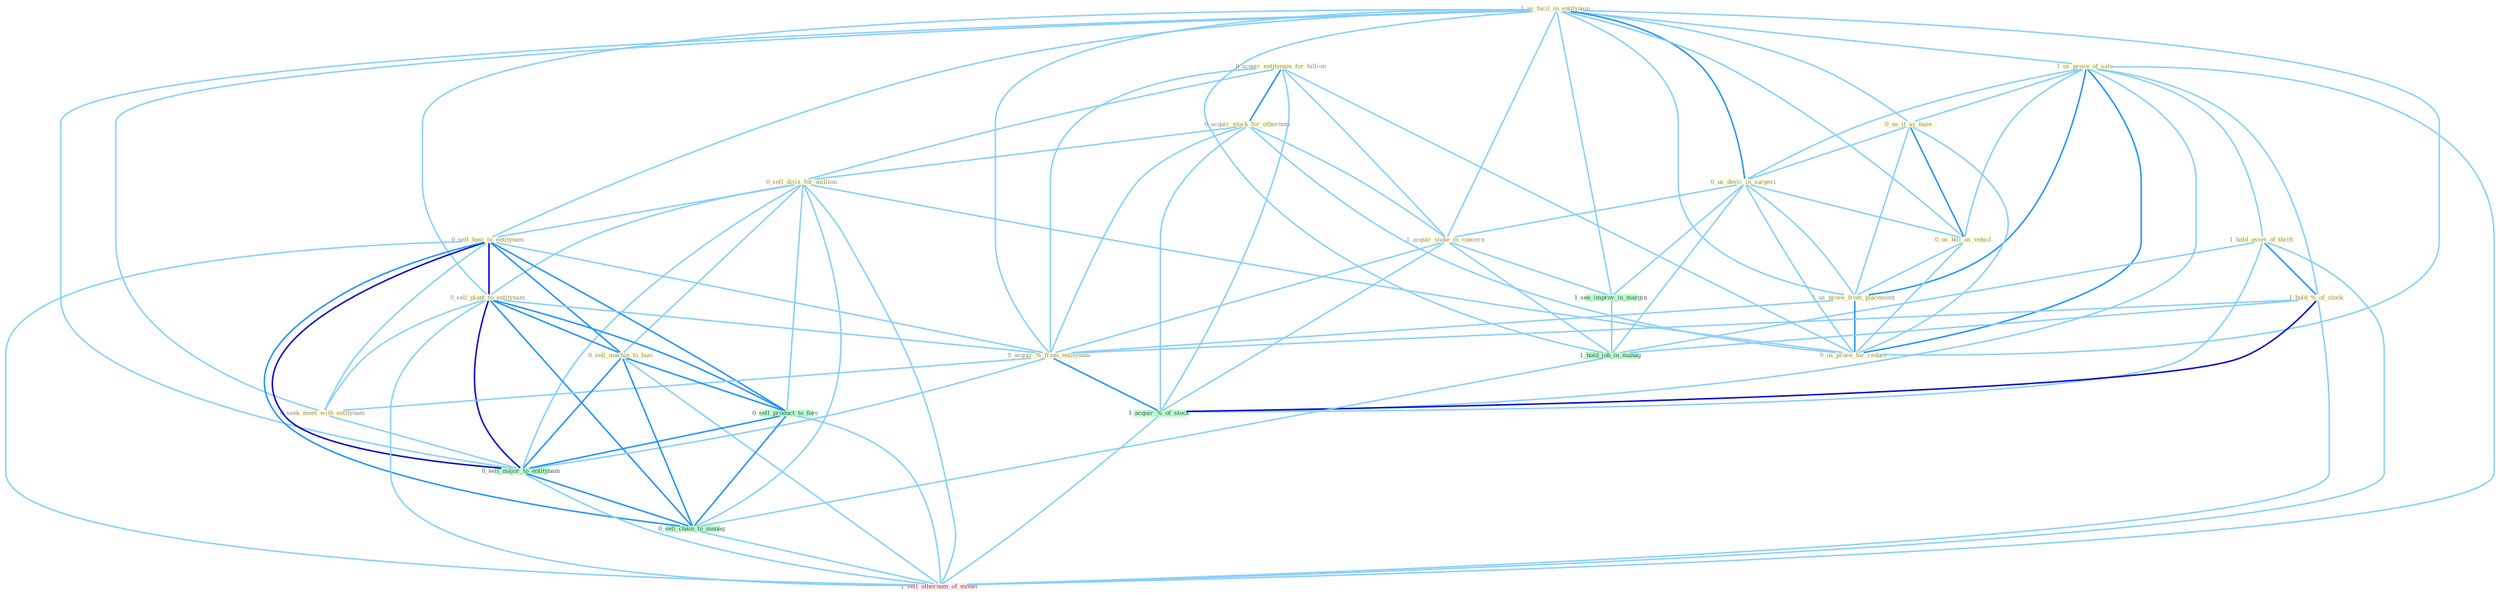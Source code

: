 Graph G{ 
    node
    [shape=polygon,style=filled,width=.5,height=.06,color="#BDFCC9",fixedsize=true,fontsize=4,
    fontcolor="#2f4f4f"];
    {node
    [color="#ffffe0", fontcolor="#8b7d6b"] "1_us_facil_in_entitynam " "0_acquir_entitynam_for_billion " "0_acquir_stock_for_othernum " "0_sell_divis_for_million " "1_us_proce_of_sale " "0_us_it_as_base " "0_sell_busi_to_entitynam " "0_us_devic_in_surgeri " "1_acquir_stake_in_concern " "0_sell_plant_to_entitynam " "0_us_bill_as_vehicl " "1_hold_asset_of_thrift " "1_us_proce_from_placement " "1_hold_%_of_stock " "0_acquir_%_from_entitynam " "0_seek_meet_with_entitynam " "0_us_proce_for_reduct " "0_sell_machin_to_busi "}
{node [color="#fff0f5", fontcolor="#b22222"] "1_sell_othernum_of_model "}
edge [color="#B0E2FF"];

	"1_us_facil_in_entitynam " -- "1_us_proce_of_sale " [w="1", color="#87cefa" ];
	"1_us_facil_in_entitynam " -- "0_us_it_as_base " [w="1", color="#87cefa" ];
	"1_us_facil_in_entitynam " -- "0_sell_busi_to_entitynam " [w="1", color="#87cefa" ];
	"1_us_facil_in_entitynam " -- "0_us_devic_in_surgeri " [w="2", color="#1e90ff" , len=0.8];
	"1_us_facil_in_entitynam " -- "1_acquir_stake_in_concern " [w="1", color="#87cefa" ];
	"1_us_facil_in_entitynam " -- "0_sell_plant_to_entitynam " [w="1", color="#87cefa" ];
	"1_us_facil_in_entitynam " -- "0_us_bill_as_vehicl " [w="1", color="#87cefa" ];
	"1_us_facil_in_entitynam " -- "1_us_proce_from_placement " [w="1", color="#87cefa" ];
	"1_us_facil_in_entitynam " -- "0_acquir_%_from_entitynam " [w="1", color="#87cefa" ];
	"1_us_facil_in_entitynam " -- "0_seek_meet_with_entitynam " [w="1", color="#87cefa" ];
	"1_us_facil_in_entitynam " -- "0_us_proce_for_reduct " [w="1", color="#87cefa" ];
	"1_us_facil_in_entitynam " -- "1_see_improv_in_margin " [w="1", color="#87cefa" ];
	"1_us_facil_in_entitynam " -- "1_hold_job_in_manag " [w="1", color="#87cefa" ];
	"1_us_facil_in_entitynam " -- "0_sell_major_to_entitynam " [w="1", color="#87cefa" ];
	"0_acquir_entitynam_for_billion " -- "0_acquir_stock_for_othernum " [w="2", color="#1e90ff" , len=0.8];
	"0_acquir_entitynam_for_billion " -- "0_sell_divis_for_million " [w="1", color="#87cefa" ];
	"0_acquir_entitynam_for_billion " -- "1_acquir_stake_in_concern " [w="1", color="#87cefa" ];
	"0_acquir_entitynam_for_billion " -- "0_acquir_%_from_entitynam " [w="1", color="#87cefa" ];
	"0_acquir_entitynam_for_billion " -- "0_us_proce_for_reduct " [w="1", color="#87cefa" ];
	"0_acquir_entitynam_for_billion " -- "1_acquir_%_of_stock " [w="1", color="#87cefa" ];
	"0_acquir_stock_for_othernum " -- "0_sell_divis_for_million " [w="1", color="#87cefa" ];
	"0_acquir_stock_for_othernum " -- "1_acquir_stake_in_concern " [w="1", color="#87cefa" ];
	"0_acquir_stock_for_othernum " -- "0_acquir_%_from_entitynam " [w="1", color="#87cefa" ];
	"0_acquir_stock_for_othernum " -- "0_us_proce_for_reduct " [w="1", color="#87cefa" ];
	"0_acquir_stock_for_othernum " -- "1_acquir_%_of_stock " [w="1", color="#87cefa" ];
	"0_sell_divis_for_million " -- "0_sell_busi_to_entitynam " [w="1", color="#87cefa" ];
	"0_sell_divis_for_million " -- "0_sell_plant_to_entitynam " [w="1", color="#87cefa" ];
	"0_sell_divis_for_million " -- "0_us_proce_for_reduct " [w="1", color="#87cefa" ];
	"0_sell_divis_for_million " -- "0_sell_machin_to_busi " [w="1", color="#87cefa" ];
	"0_sell_divis_for_million " -- "0_sell_product_to_forc " [w="1", color="#87cefa" ];
	"0_sell_divis_for_million " -- "0_sell_major_to_entitynam " [w="1", color="#87cefa" ];
	"0_sell_divis_for_million " -- "0_sell_chain_to_manag " [w="1", color="#87cefa" ];
	"0_sell_divis_for_million " -- "1_sell_othernum_of_model " [w="1", color="#87cefa" ];
	"1_us_proce_of_sale " -- "0_us_it_as_base " [w="1", color="#87cefa" ];
	"1_us_proce_of_sale " -- "0_us_devic_in_surgeri " [w="1", color="#87cefa" ];
	"1_us_proce_of_sale " -- "0_us_bill_as_vehicl " [w="1", color="#87cefa" ];
	"1_us_proce_of_sale " -- "1_hold_asset_of_thrift " [w="1", color="#87cefa" ];
	"1_us_proce_of_sale " -- "1_us_proce_from_placement " [w="2", color="#1e90ff" , len=0.8];
	"1_us_proce_of_sale " -- "1_hold_%_of_stock " [w="1", color="#87cefa" ];
	"1_us_proce_of_sale " -- "0_us_proce_for_reduct " [w="2", color="#1e90ff" , len=0.8];
	"1_us_proce_of_sale " -- "1_acquir_%_of_stock " [w="1", color="#87cefa" ];
	"1_us_proce_of_sale " -- "1_sell_othernum_of_model " [w="1", color="#87cefa" ];
	"0_us_it_as_base " -- "0_us_devic_in_surgeri " [w="1", color="#87cefa" ];
	"0_us_it_as_base " -- "0_us_bill_as_vehicl " [w="2", color="#1e90ff" , len=0.8];
	"0_us_it_as_base " -- "1_us_proce_from_placement " [w="1", color="#87cefa" ];
	"0_us_it_as_base " -- "0_us_proce_for_reduct " [w="1", color="#87cefa" ];
	"0_sell_busi_to_entitynam " -- "0_sell_plant_to_entitynam " [w="3", color="#0000cd" , len=0.6];
	"0_sell_busi_to_entitynam " -- "0_acquir_%_from_entitynam " [w="1", color="#87cefa" ];
	"0_sell_busi_to_entitynam " -- "0_seek_meet_with_entitynam " [w="1", color="#87cefa" ];
	"0_sell_busi_to_entitynam " -- "0_sell_machin_to_busi " [w="2", color="#1e90ff" , len=0.8];
	"0_sell_busi_to_entitynam " -- "0_sell_product_to_forc " [w="2", color="#1e90ff" , len=0.8];
	"0_sell_busi_to_entitynam " -- "0_sell_major_to_entitynam " [w="3", color="#0000cd" , len=0.6];
	"0_sell_busi_to_entitynam " -- "0_sell_chain_to_manag " [w="2", color="#1e90ff" , len=0.8];
	"0_sell_busi_to_entitynam " -- "1_sell_othernum_of_model " [w="1", color="#87cefa" ];
	"0_us_devic_in_surgeri " -- "1_acquir_stake_in_concern " [w="1", color="#87cefa" ];
	"0_us_devic_in_surgeri " -- "0_us_bill_as_vehicl " [w="1", color="#87cefa" ];
	"0_us_devic_in_surgeri " -- "1_us_proce_from_placement " [w="1", color="#87cefa" ];
	"0_us_devic_in_surgeri " -- "0_us_proce_for_reduct " [w="1", color="#87cefa" ];
	"0_us_devic_in_surgeri " -- "1_see_improv_in_margin " [w="1", color="#87cefa" ];
	"0_us_devic_in_surgeri " -- "1_hold_job_in_manag " [w="1", color="#87cefa" ];
	"1_acquir_stake_in_concern " -- "0_acquir_%_from_entitynam " [w="1", color="#87cefa" ];
	"1_acquir_stake_in_concern " -- "1_see_improv_in_margin " [w="1", color="#87cefa" ];
	"1_acquir_stake_in_concern " -- "1_acquir_%_of_stock " [w="1", color="#87cefa" ];
	"1_acquir_stake_in_concern " -- "1_hold_job_in_manag " [w="1", color="#87cefa" ];
	"0_sell_plant_to_entitynam " -- "0_acquir_%_from_entitynam " [w="1", color="#87cefa" ];
	"0_sell_plant_to_entitynam " -- "0_seek_meet_with_entitynam " [w="1", color="#87cefa" ];
	"0_sell_plant_to_entitynam " -- "0_sell_machin_to_busi " [w="2", color="#1e90ff" , len=0.8];
	"0_sell_plant_to_entitynam " -- "0_sell_product_to_forc " [w="2", color="#1e90ff" , len=0.8];
	"0_sell_plant_to_entitynam " -- "0_sell_major_to_entitynam " [w="3", color="#0000cd" , len=0.6];
	"0_sell_plant_to_entitynam " -- "0_sell_chain_to_manag " [w="2", color="#1e90ff" , len=0.8];
	"0_sell_plant_to_entitynam " -- "1_sell_othernum_of_model " [w="1", color="#87cefa" ];
	"0_us_bill_as_vehicl " -- "1_us_proce_from_placement " [w="1", color="#87cefa" ];
	"0_us_bill_as_vehicl " -- "0_us_proce_for_reduct " [w="1", color="#87cefa" ];
	"1_hold_asset_of_thrift " -- "1_hold_%_of_stock " [w="2", color="#1e90ff" , len=0.8];
	"1_hold_asset_of_thrift " -- "1_acquir_%_of_stock " [w="1", color="#87cefa" ];
	"1_hold_asset_of_thrift " -- "1_hold_job_in_manag " [w="1", color="#87cefa" ];
	"1_hold_asset_of_thrift " -- "1_sell_othernum_of_model " [w="1", color="#87cefa" ];
	"1_us_proce_from_placement " -- "0_acquir_%_from_entitynam " [w="1", color="#87cefa" ];
	"1_us_proce_from_placement " -- "0_us_proce_for_reduct " [w="2", color="#1e90ff" , len=0.8];
	"1_hold_%_of_stock " -- "0_acquir_%_from_entitynam " [w="1", color="#87cefa" ];
	"1_hold_%_of_stock " -- "1_acquir_%_of_stock " [w="3", color="#0000cd" , len=0.6];
	"1_hold_%_of_stock " -- "1_hold_job_in_manag " [w="1", color="#87cefa" ];
	"1_hold_%_of_stock " -- "1_sell_othernum_of_model " [w="1", color="#87cefa" ];
	"0_acquir_%_from_entitynam " -- "0_seek_meet_with_entitynam " [w="1", color="#87cefa" ];
	"0_acquir_%_from_entitynam " -- "1_acquir_%_of_stock " [w="2", color="#1e90ff" , len=0.8];
	"0_acquir_%_from_entitynam " -- "0_sell_major_to_entitynam " [w="1", color="#87cefa" ];
	"0_seek_meet_with_entitynam " -- "0_sell_major_to_entitynam " [w="1", color="#87cefa" ];
	"0_sell_machin_to_busi " -- "0_sell_product_to_forc " [w="2", color="#1e90ff" , len=0.8];
	"0_sell_machin_to_busi " -- "0_sell_major_to_entitynam " [w="2", color="#1e90ff" , len=0.8];
	"0_sell_machin_to_busi " -- "0_sell_chain_to_manag " [w="2", color="#1e90ff" , len=0.8];
	"0_sell_machin_to_busi " -- "1_sell_othernum_of_model " [w="1", color="#87cefa" ];
	"1_see_improv_in_margin " -- "1_hold_job_in_manag " [w="1", color="#87cefa" ];
	"1_acquir_%_of_stock " -- "1_sell_othernum_of_model " [w="1", color="#87cefa" ];
	"1_hold_job_in_manag " -- "0_sell_chain_to_manag " [w="1", color="#87cefa" ];
	"0_sell_product_to_forc " -- "0_sell_major_to_entitynam " [w="2", color="#1e90ff" , len=0.8];
	"0_sell_product_to_forc " -- "0_sell_chain_to_manag " [w="2", color="#1e90ff" , len=0.8];
	"0_sell_product_to_forc " -- "1_sell_othernum_of_model " [w="1", color="#87cefa" ];
	"0_sell_major_to_entitynam " -- "0_sell_chain_to_manag " [w="2", color="#1e90ff" , len=0.8];
	"0_sell_major_to_entitynam " -- "1_sell_othernum_of_model " [w="1", color="#87cefa" ];
	"0_sell_chain_to_manag " -- "1_sell_othernum_of_model " [w="1", color="#87cefa" ];
}